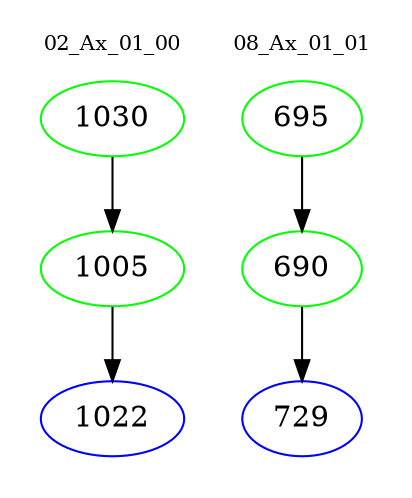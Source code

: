 digraph{
subgraph cluster_0 {
color = white
label = "02_Ax_01_00";
fontsize=10;
T0_1030 [label="1030", color="green"]
T0_1030 -> T0_1005 [color="black"]
T0_1005 [label="1005", color="green"]
T0_1005 -> T0_1022 [color="black"]
T0_1022 [label="1022", color="blue"]
}
subgraph cluster_1 {
color = white
label = "08_Ax_01_01";
fontsize=10;
T1_695 [label="695", color="green"]
T1_695 -> T1_690 [color="black"]
T1_690 [label="690", color="green"]
T1_690 -> T1_729 [color="black"]
T1_729 [label="729", color="blue"]
}
}
